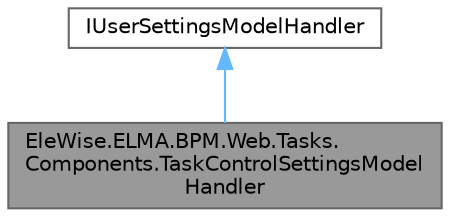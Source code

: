 digraph "EleWise.ELMA.BPM.Web.Tasks.Components.TaskControlSettingsModelHandler"
{
 // LATEX_PDF_SIZE
  bgcolor="transparent";
  edge [fontname=Helvetica,fontsize=10,labelfontname=Helvetica,labelfontsize=10];
  node [fontname=Helvetica,fontsize=10,shape=box,height=0.2,width=0.4];
  Node1 [id="Node000001",label="EleWise.ELMA.BPM.Web.Tasks.\lComponents.TaskControlSettingsModel\lHandler",height=0.2,width=0.4,color="gray40", fillcolor="grey60", style="filled", fontcolor="black",tooltip="Компонент для сохранения пользовательских настроек по трудозатратам"];
  Node2 -> Node1 [id="edge1_Node000001_Node000002",dir="back",color="steelblue1",style="solid",tooltip=" "];
  Node2 [id="Node000002",label="IUserSettingsModelHandler",height=0.2,width=0.4,color="gray40", fillcolor="white", style="filled",URL="$interface_ele_wise_1_1_e_l_m_a_1_1_b_p_m_1_1_web_1_1_security_1_1_extension_points_1_1_i_user_settings_model_handler.html",tooltip=" "];
}

